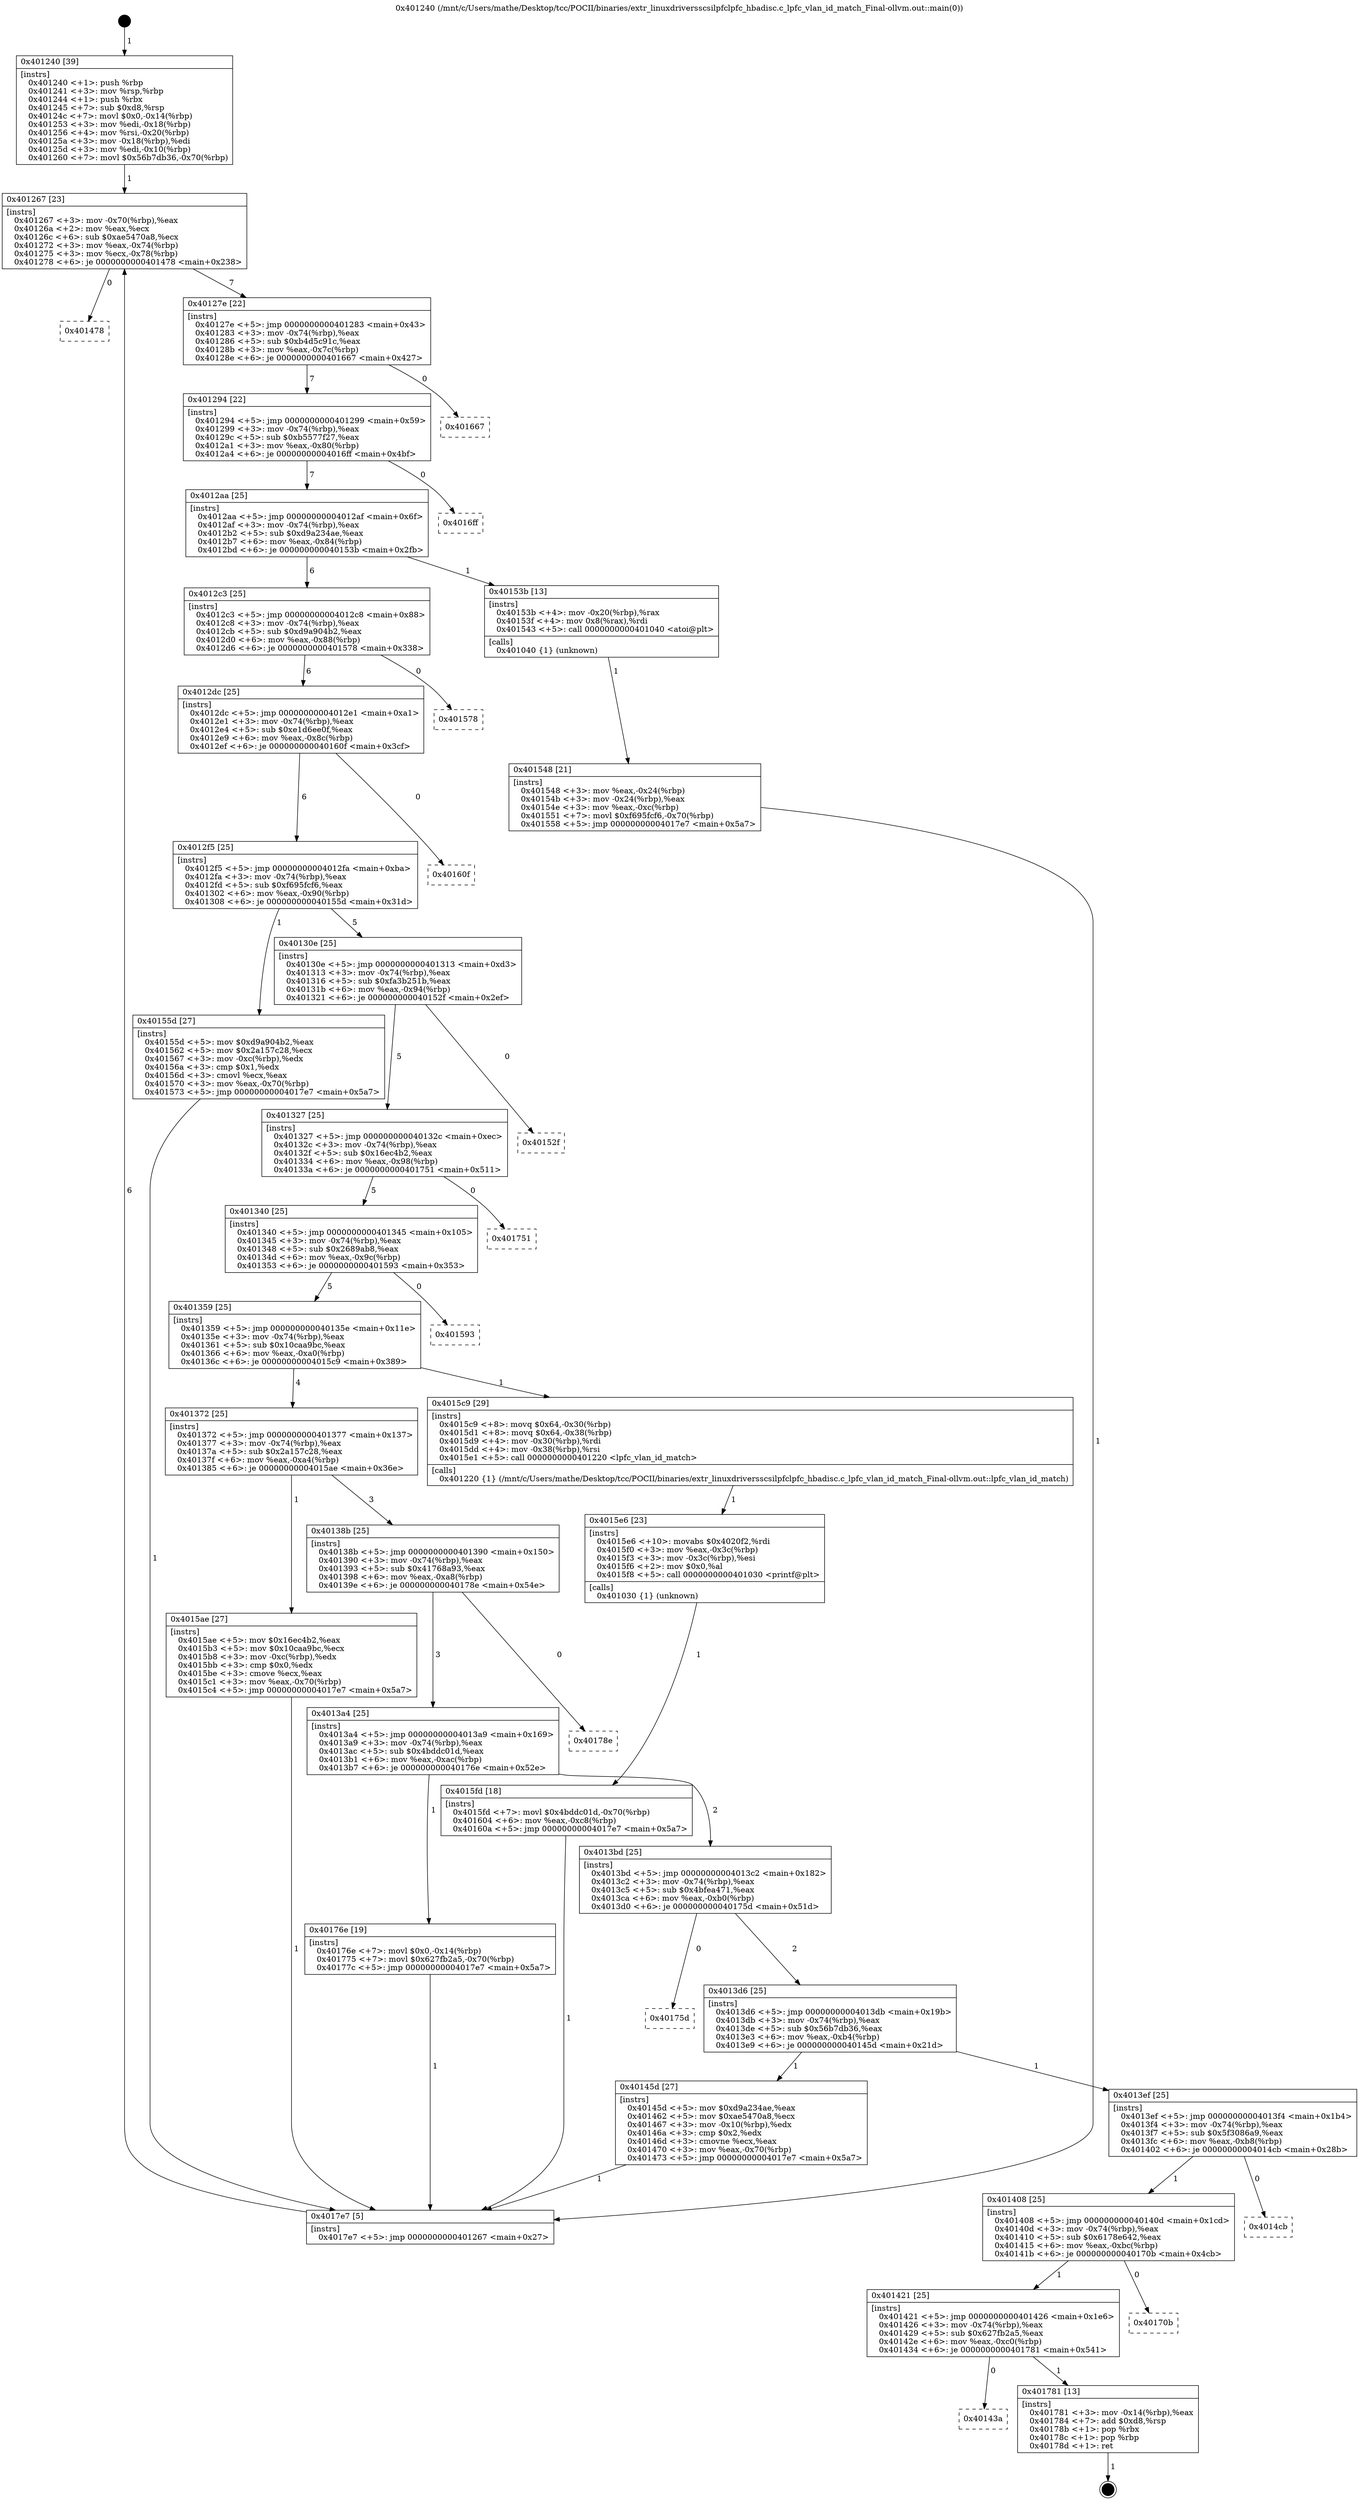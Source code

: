 digraph "0x401240" {
  label = "0x401240 (/mnt/c/Users/mathe/Desktop/tcc/POCII/binaries/extr_linuxdriversscsilpfclpfc_hbadisc.c_lpfc_vlan_id_match_Final-ollvm.out::main(0))"
  labelloc = "t"
  node[shape=record]

  Entry [label="",width=0.3,height=0.3,shape=circle,fillcolor=black,style=filled]
  "0x401267" [label="{
     0x401267 [23]\l
     | [instrs]\l
     &nbsp;&nbsp;0x401267 \<+3\>: mov -0x70(%rbp),%eax\l
     &nbsp;&nbsp;0x40126a \<+2\>: mov %eax,%ecx\l
     &nbsp;&nbsp;0x40126c \<+6\>: sub $0xae5470a8,%ecx\l
     &nbsp;&nbsp;0x401272 \<+3\>: mov %eax,-0x74(%rbp)\l
     &nbsp;&nbsp;0x401275 \<+3\>: mov %ecx,-0x78(%rbp)\l
     &nbsp;&nbsp;0x401278 \<+6\>: je 0000000000401478 \<main+0x238\>\l
  }"]
  "0x401478" [label="{
     0x401478\l
  }", style=dashed]
  "0x40127e" [label="{
     0x40127e [22]\l
     | [instrs]\l
     &nbsp;&nbsp;0x40127e \<+5\>: jmp 0000000000401283 \<main+0x43\>\l
     &nbsp;&nbsp;0x401283 \<+3\>: mov -0x74(%rbp),%eax\l
     &nbsp;&nbsp;0x401286 \<+5\>: sub $0xb4d5c91c,%eax\l
     &nbsp;&nbsp;0x40128b \<+3\>: mov %eax,-0x7c(%rbp)\l
     &nbsp;&nbsp;0x40128e \<+6\>: je 0000000000401667 \<main+0x427\>\l
  }"]
  Exit [label="",width=0.3,height=0.3,shape=circle,fillcolor=black,style=filled,peripheries=2]
  "0x401667" [label="{
     0x401667\l
  }", style=dashed]
  "0x401294" [label="{
     0x401294 [22]\l
     | [instrs]\l
     &nbsp;&nbsp;0x401294 \<+5\>: jmp 0000000000401299 \<main+0x59\>\l
     &nbsp;&nbsp;0x401299 \<+3\>: mov -0x74(%rbp),%eax\l
     &nbsp;&nbsp;0x40129c \<+5\>: sub $0xb5577f27,%eax\l
     &nbsp;&nbsp;0x4012a1 \<+3\>: mov %eax,-0x80(%rbp)\l
     &nbsp;&nbsp;0x4012a4 \<+6\>: je 00000000004016ff \<main+0x4bf\>\l
  }"]
  "0x40143a" [label="{
     0x40143a\l
  }", style=dashed]
  "0x4016ff" [label="{
     0x4016ff\l
  }", style=dashed]
  "0x4012aa" [label="{
     0x4012aa [25]\l
     | [instrs]\l
     &nbsp;&nbsp;0x4012aa \<+5\>: jmp 00000000004012af \<main+0x6f\>\l
     &nbsp;&nbsp;0x4012af \<+3\>: mov -0x74(%rbp),%eax\l
     &nbsp;&nbsp;0x4012b2 \<+5\>: sub $0xd9a234ae,%eax\l
     &nbsp;&nbsp;0x4012b7 \<+6\>: mov %eax,-0x84(%rbp)\l
     &nbsp;&nbsp;0x4012bd \<+6\>: je 000000000040153b \<main+0x2fb\>\l
  }"]
  "0x401781" [label="{
     0x401781 [13]\l
     | [instrs]\l
     &nbsp;&nbsp;0x401781 \<+3\>: mov -0x14(%rbp),%eax\l
     &nbsp;&nbsp;0x401784 \<+7\>: add $0xd8,%rsp\l
     &nbsp;&nbsp;0x40178b \<+1\>: pop %rbx\l
     &nbsp;&nbsp;0x40178c \<+1\>: pop %rbp\l
     &nbsp;&nbsp;0x40178d \<+1\>: ret\l
  }"]
  "0x40153b" [label="{
     0x40153b [13]\l
     | [instrs]\l
     &nbsp;&nbsp;0x40153b \<+4\>: mov -0x20(%rbp),%rax\l
     &nbsp;&nbsp;0x40153f \<+4\>: mov 0x8(%rax),%rdi\l
     &nbsp;&nbsp;0x401543 \<+5\>: call 0000000000401040 \<atoi@plt\>\l
     | [calls]\l
     &nbsp;&nbsp;0x401040 \{1\} (unknown)\l
  }"]
  "0x4012c3" [label="{
     0x4012c3 [25]\l
     | [instrs]\l
     &nbsp;&nbsp;0x4012c3 \<+5\>: jmp 00000000004012c8 \<main+0x88\>\l
     &nbsp;&nbsp;0x4012c8 \<+3\>: mov -0x74(%rbp),%eax\l
     &nbsp;&nbsp;0x4012cb \<+5\>: sub $0xd9a904b2,%eax\l
     &nbsp;&nbsp;0x4012d0 \<+6\>: mov %eax,-0x88(%rbp)\l
     &nbsp;&nbsp;0x4012d6 \<+6\>: je 0000000000401578 \<main+0x338\>\l
  }"]
  "0x401421" [label="{
     0x401421 [25]\l
     | [instrs]\l
     &nbsp;&nbsp;0x401421 \<+5\>: jmp 0000000000401426 \<main+0x1e6\>\l
     &nbsp;&nbsp;0x401426 \<+3\>: mov -0x74(%rbp),%eax\l
     &nbsp;&nbsp;0x401429 \<+5\>: sub $0x627fb2a5,%eax\l
     &nbsp;&nbsp;0x40142e \<+6\>: mov %eax,-0xc0(%rbp)\l
     &nbsp;&nbsp;0x401434 \<+6\>: je 0000000000401781 \<main+0x541\>\l
  }"]
  "0x401578" [label="{
     0x401578\l
  }", style=dashed]
  "0x4012dc" [label="{
     0x4012dc [25]\l
     | [instrs]\l
     &nbsp;&nbsp;0x4012dc \<+5\>: jmp 00000000004012e1 \<main+0xa1\>\l
     &nbsp;&nbsp;0x4012e1 \<+3\>: mov -0x74(%rbp),%eax\l
     &nbsp;&nbsp;0x4012e4 \<+5\>: sub $0xe1d6ee0f,%eax\l
     &nbsp;&nbsp;0x4012e9 \<+6\>: mov %eax,-0x8c(%rbp)\l
     &nbsp;&nbsp;0x4012ef \<+6\>: je 000000000040160f \<main+0x3cf\>\l
  }"]
  "0x40170b" [label="{
     0x40170b\l
  }", style=dashed]
  "0x40160f" [label="{
     0x40160f\l
  }", style=dashed]
  "0x4012f5" [label="{
     0x4012f5 [25]\l
     | [instrs]\l
     &nbsp;&nbsp;0x4012f5 \<+5\>: jmp 00000000004012fa \<main+0xba\>\l
     &nbsp;&nbsp;0x4012fa \<+3\>: mov -0x74(%rbp),%eax\l
     &nbsp;&nbsp;0x4012fd \<+5\>: sub $0xf695fcf6,%eax\l
     &nbsp;&nbsp;0x401302 \<+6\>: mov %eax,-0x90(%rbp)\l
     &nbsp;&nbsp;0x401308 \<+6\>: je 000000000040155d \<main+0x31d\>\l
  }"]
  "0x401408" [label="{
     0x401408 [25]\l
     | [instrs]\l
     &nbsp;&nbsp;0x401408 \<+5\>: jmp 000000000040140d \<main+0x1cd\>\l
     &nbsp;&nbsp;0x40140d \<+3\>: mov -0x74(%rbp),%eax\l
     &nbsp;&nbsp;0x401410 \<+5\>: sub $0x6178e642,%eax\l
     &nbsp;&nbsp;0x401415 \<+6\>: mov %eax,-0xbc(%rbp)\l
     &nbsp;&nbsp;0x40141b \<+6\>: je 000000000040170b \<main+0x4cb\>\l
  }"]
  "0x40155d" [label="{
     0x40155d [27]\l
     | [instrs]\l
     &nbsp;&nbsp;0x40155d \<+5\>: mov $0xd9a904b2,%eax\l
     &nbsp;&nbsp;0x401562 \<+5\>: mov $0x2a157c28,%ecx\l
     &nbsp;&nbsp;0x401567 \<+3\>: mov -0xc(%rbp),%edx\l
     &nbsp;&nbsp;0x40156a \<+3\>: cmp $0x1,%edx\l
     &nbsp;&nbsp;0x40156d \<+3\>: cmovl %ecx,%eax\l
     &nbsp;&nbsp;0x401570 \<+3\>: mov %eax,-0x70(%rbp)\l
     &nbsp;&nbsp;0x401573 \<+5\>: jmp 00000000004017e7 \<main+0x5a7\>\l
  }"]
  "0x40130e" [label="{
     0x40130e [25]\l
     | [instrs]\l
     &nbsp;&nbsp;0x40130e \<+5\>: jmp 0000000000401313 \<main+0xd3\>\l
     &nbsp;&nbsp;0x401313 \<+3\>: mov -0x74(%rbp),%eax\l
     &nbsp;&nbsp;0x401316 \<+5\>: sub $0xfa3b251b,%eax\l
     &nbsp;&nbsp;0x40131b \<+6\>: mov %eax,-0x94(%rbp)\l
     &nbsp;&nbsp;0x401321 \<+6\>: je 000000000040152f \<main+0x2ef\>\l
  }"]
  "0x4014cb" [label="{
     0x4014cb\l
  }", style=dashed]
  "0x40152f" [label="{
     0x40152f\l
  }", style=dashed]
  "0x401327" [label="{
     0x401327 [25]\l
     | [instrs]\l
     &nbsp;&nbsp;0x401327 \<+5\>: jmp 000000000040132c \<main+0xec\>\l
     &nbsp;&nbsp;0x40132c \<+3\>: mov -0x74(%rbp),%eax\l
     &nbsp;&nbsp;0x40132f \<+5\>: sub $0x16ec4b2,%eax\l
     &nbsp;&nbsp;0x401334 \<+6\>: mov %eax,-0x98(%rbp)\l
     &nbsp;&nbsp;0x40133a \<+6\>: je 0000000000401751 \<main+0x511\>\l
  }"]
  "0x4015fd" [label="{
     0x4015fd [18]\l
     | [instrs]\l
     &nbsp;&nbsp;0x4015fd \<+7\>: movl $0x4bddc01d,-0x70(%rbp)\l
     &nbsp;&nbsp;0x401604 \<+6\>: mov %eax,-0xc8(%rbp)\l
     &nbsp;&nbsp;0x40160a \<+5\>: jmp 00000000004017e7 \<main+0x5a7\>\l
  }"]
  "0x401751" [label="{
     0x401751\l
  }", style=dashed]
  "0x401340" [label="{
     0x401340 [25]\l
     | [instrs]\l
     &nbsp;&nbsp;0x401340 \<+5\>: jmp 0000000000401345 \<main+0x105\>\l
     &nbsp;&nbsp;0x401345 \<+3\>: mov -0x74(%rbp),%eax\l
     &nbsp;&nbsp;0x401348 \<+5\>: sub $0x2689ab8,%eax\l
     &nbsp;&nbsp;0x40134d \<+6\>: mov %eax,-0x9c(%rbp)\l
     &nbsp;&nbsp;0x401353 \<+6\>: je 0000000000401593 \<main+0x353\>\l
  }"]
  "0x4015e6" [label="{
     0x4015e6 [23]\l
     | [instrs]\l
     &nbsp;&nbsp;0x4015e6 \<+10\>: movabs $0x4020f2,%rdi\l
     &nbsp;&nbsp;0x4015f0 \<+3\>: mov %eax,-0x3c(%rbp)\l
     &nbsp;&nbsp;0x4015f3 \<+3\>: mov -0x3c(%rbp),%esi\l
     &nbsp;&nbsp;0x4015f6 \<+2\>: mov $0x0,%al\l
     &nbsp;&nbsp;0x4015f8 \<+5\>: call 0000000000401030 \<printf@plt\>\l
     | [calls]\l
     &nbsp;&nbsp;0x401030 \{1\} (unknown)\l
  }"]
  "0x401593" [label="{
     0x401593\l
  }", style=dashed]
  "0x401359" [label="{
     0x401359 [25]\l
     | [instrs]\l
     &nbsp;&nbsp;0x401359 \<+5\>: jmp 000000000040135e \<main+0x11e\>\l
     &nbsp;&nbsp;0x40135e \<+3\>: mov -0x74(%rbp),%eax\l
     &nbsp;&nbsp;0x401361 \<+5\>: sub $0x10caa9bc,%eax\l
     &nbsp;&nbsp;0x401366 \<+6\>: mov %eax,-0xa0(%rbp)\l
     &nbsp;&nbsp;0x40136c \<+6\>: je 00000000004015c9 \<main+0x389\>\l
  }"]
  "0x401548" [label="{
     0x401548 [21]\l
     | [instrs]\l
     &nbsp;&nbsp;0x401548 \<+3\>: mov %eax,-0x24(%rbp)\l
     &nbsp;&nbsp;0x40154b \<+3\>: mov -0x24(%rbp),%eax\l
     &nbsp;&nbsp;0x40154e \<+3\>: mov %eax,-0xc(%rbp)\l
     &nbsp;&nbsp;0x401551 \<+7\>: movl $0xf695fcf6,-0x70(%rbp)\l
     &nbsp;&nbsp;0x401558 \<+5\>: jmp 00000000004017e7 \<main+0x5a7\>\l
  }"]
  "0x4015c9" [label="{
     0x4015c9 [29]\l
     | [instrs]\l
     &nbsp;&nbsp;0x4015c9 \<+8\>: movq $0x64,-0x30(%rbp)\l
     &nbsp;&nbsp;0x4015d1 \<+8\>: movq $0x64,-0x38(%rbp)\l
     &nbsp;&nbsp;0x4015d9 \<+4\>: mov -0x30(%rbp),%rdi\l
     &nbsp;&nbsp;0x4015dd \<+4\>: mov -0x38(%rbp),%rsi\l
     &nbsp;&nbsp;0x4015e1 \<+5\>: call 0000000000401220 \<lpfc_vlan_id_match\>\l
     | [calls]\l
     &nbsp;&nbsp;0x401220 \{1\} (/mnt/c/Users/mathe/Desktop/tcc/POCII/binaries/extr_linuxdriversscsilpfclpfc_hbadisc.c_lpfc_vlan_id_match_Final-ollvm.out::lpfc_vlan_id_match)\l
  }"]
  "0x401372" [label="{
     0x401372 [25]\l
     | [instrs]\l
     &nbsp;&nbsp;0x401372 \<+5\>: jmp 0000000000401377 \<main+0x137\>\l
     &nbsp;&nbsp;0x401377 \<+3\>: mov -0x74(%rbp),%eax\l
     &nbsp;&nbsp;0x40137a \<+5\>: sub $0x2a157c28,%eax\l
     &nbsp;&nbsp;0x40137f \<+6\>: mov %eax,-0xa4(%rbp)\l
     &nbsp;&nbsp;0x401385 \<+6\>: je 00000000004015ae \<main+0x36e\>\l
  }"]
  "0x401240" [label="{
     0x401240 [39]\l
     | [instrs]\l
     &nbsp;&nbsp;0x401240 \<+1\>: push %rbp\l
     &nbsp;&nbsp;0x401241 \<+3\>: mov %rsp,%rbp\l
     &nbsp;&nbsp;0x401244 \<+1\>: push %rbx\l
     &nbsp;&nbsp;0x401245 \<+7\>: sub $0xd8,%rsp\l
     &nbsp;&nbsp;0x40124c \<+7\>: movl $0x0,-0x14(%rbp)\l
     &nbsp;&nbsp;0x401253 \<+3\>: mov %edi,-0x18(%rbp)\l
     &nbsp;&nbsp;0x401256 \<+4\>: mov %rsi,-0x20(%rbp)\l
     &nbsp;&nbsp;0x40125a \<+3\>: mov -0x18(%rbp),%edi\l
     &nbsp;&nbsp;0x40125d \<+3\>: mov %edi,-0x10(%rbp)\l
     &nbsp;&nbsp;0x401260 \<+7\>: movl $0x56b7db36,-0x70(%rbp)\l
  }"]
  "0x4015ae" [label="{
     0x4015ae [27]\l
     | [instrs]\l
     &nbsp;&nbsp;0x4015ae \<+5\>: mov $0x16ec4b2,%eax\l
     &nbsp;&nbsp;0x4015b3 \<+5\>: mov $0x10caa9bc,%ecx\l
     &nbsp;&nbsp;0x4015b8 \<+3\>: mov -0xc(%rbp),%edx\l
     &nbsp;&nbsp;0x4015bb \<+3\>: cmp $0x0,%edx\l
     &nbsp;&nbsp;0x4015be \<+3\>: cmove %ecx,%eax\l
     &nbsp;&nbsp;0x4015c1 \<+3\>: mov %eax,-0x70(%rbp)\l
     &nbsp;&nbsp;0x4015c4 \<+5\>: jmp 00000000004017e7 \<main+0x5a7\>\l
  }"]
  "0x40138b" [label="{
     0x40138b [25]\l
     | [instrs]\l
     &nbsp;&nbsp;0x40138b \<+5\>: jmp 0000000000401390 \<main+0x150\>\l
     &nbsp;&nbsp;0x401390 \<+3\>: mov -0x74(%rbp),%eax\l
     &nbsp;&nbsp;0x401393 \<+5\>: sub $0x41768a93,%eax\l
     &nbsp;&nbsp;0x401398 \<+6\>: mov %eax,-0xa8(%rbp)\l
     &nbsp;&nbsp;0x40139e \<+6\>: je 000000000040178e \<main+0x54e\>\l
  }"]
  "0x4017e7" [label="{
     0x4017e7 [5]\l
     | [instrs]\l
     &nbsp;&nbsp;0x4017e7 \<+5\>: jmp 0000000000401267 \<main+0x27\>\l
  }"]
  "0x40178e" [label="{
     0x40178e\l
  }", style=dashed]
  "0x4013a4" [label="{
     0x4013a4 [25]\l
     | [instrs]\l
     &nbsp;&nbsp;0x4013a4 \<+5\>: jmp 00000000004013a9 \<main+0x169\>\l
     &nbsp;&nbsp;0x4013a9 \<+3\>: mov -0x74(%rbp),%eax\l
     &nbsp;&nbsp;0x4013ac \<+5\>: sub $0x4bddc01d,%eax\l
     &nbsp;&nbsp;0x4013b1 \<+6\>: mov %eax,-0xac(%rbp)\l
     &nbsp;&nbsp;0x4013b7 \<+6\>: je 000000000040176e \<main+0x52e\>\l
  }"]
  "0x4013ef" [label="{
     0x4013ef [25]\l
     | [instrs]\l
     &nbsp;&nbsp;0x4013ef \<+5\>: jmp 00000000004013f4 \<main+0x1b4\>\l
     &nbsp;&nbsp;0x4013f4 \<+3\>: mov -0x74(%rbp),%eax\l
     &nbsp;&nbsp;0x4013f7 \<+5\>: sub $0x5f3086a9,%eax\l
     &nbsp;&nbsp;0x4013fc \<+6\>: mov %eax,-0xb8(%rbp)\l
     &nbsp;&nbsp;0x401402 \<+6\>: je 00000000004014cb \<main+0x28b\>\l
  }"]
  "0x40176e" [label="{
     0x40176e [19]\l
     | [instrs]\l
     &nbsp;&nbsp;0x40176e \<+7\>: movl $0x0,-0x14(%rbp)\l
     &nbsp;&nbsp;0x401775 \<+7\>: movl $0x627fb2a5,-0x70(%rbp)\l
     &nbsp;&nbsp;0x40177c \<+5\>: jmp 00000000004017e7 \<main+0x5a7\>\l
  }"]
  "0x4013bd" [label="{
     0x4013bd [25]\l
     | [instrs]\l
     &nbsp;&nbsp;0x4013bd \<+5\>: jmp 00000000004013c2 \<main+0x182\>\l
     &nbsp;&nbsp;0x4013c2 \<+3\>: mov -0x74(%rbp),%eax\l
     &nbsp;&nbsp;0x4013c5 \<+5\>: sub $0x4bfea471,%eax\l
     &nbsp;&nbsp;0x4013ca \<+6\>: mov %eax,-0xb0(%rbp)\l
     &nbsp;&nbsp;0x4013d0 \<+6\>: je 000000000040175d \<main+0x51d\>\l
  }"]
  "0x40145d" [label="{
     0x40145d [27]\l
     | [instrs]\l
     &nbsp;&nbsp;0x40145d \<+5\>: mov $0xd9a234ae,%eax\l
     &nbsp;&nbsp;0x401462 \<+5\>: mov $0xae5470a8,%ecx\l
     &nbsp;&nbsp;0x401467 \<+3\>: mov -0x10(%rbp),%edx\l
     &nbsp;&nbsp;0x40146a \<+3\>: cmp $0x2,%edx\l
     &nbsp;&nbsp;0x40146d \<+3\>: cmovne %ecx,%eax\l
     &nbsp;&nbsp;0x401470 \<+3\>: mov %eax,-0x70(%rbp)\l
     &nbsp;&nbsp;0x401473 \<+5\>: jmp 00000000004017e7 \<main+0x5a7\>\l
  }"]
  "0x40175d" [label="{
     0x40175d\l
  }", style=dashed]
  "0x4013d6" [label="{
     0x4013d6 [25]\l
     | [instrs]\l
     &nbsp;&nbsp;0x4013d6 \<+5\>: jmp 00000000004013db \<main+0x19b\>\l
     &nbsp;&nbsp;0x4013db \<+3\>: mov -0x74(%rbp),%eax\l
     &nbsp;&nbsp;0x4013de \<+5\>: sub $0x56b7db36,%eax\l
     &nbsp;&nbsp;0x4013e3 \<+6\>: mov %eax,-0xb4(%rbp)\l
     &nbsp;&nbsp;0x4013e9 \<+6\>: je 000000000040145d \<main+0x21d\>\l
  }"]
  Entry -> "0x401240" [label=" 1"]
  "0x401267" -> "0x401478" [label=" 0"]
  "0x401267" -> "0x40127e" [label=" 7"]
  "0x401781" -> Exit [label=" 1"]
  "0x40127e" -> "0x401667" [label=" 0"]
  "0x40127e" -> "0x401294" [label=" 7"]
  "0x401421" -> "0x40143a" [label=" 0"]
  "0x401294" -> "0x4016ff" [label=" 0"]
  "0x401294" -> "0x4012aa" [label=" 7"]
  "0x401421" -> "0x401781" [label=" 1"]
  "0x4012aa" -> "0x40153b" [label=" 1"]
  "0x4012aa" -> "0x4012c3" [label=" 6"]
  "0x401408" -> "0x401421" [label=" 1"]
  "0x4012c3" -> "0x401578" [label=" 0"]
  "0x4012c3" -> "0x4012dc" [label=" 6"]
  "0x401408" -> "0x40170b" [label=" 0"]
  "0x4012dc" -> "0x40160f" [label=" 0"]
  "0x4012dc" -> "0x4012f5" [label=" 6"]
  "0x4013ef" -> "0x401408" [label=" 1"]
  "0x4012f5" -> "0x40155d" [label=" 1"]
  "0x4012f5" -> "0x40130e" [label=" 5"]
  "0x4013ef" -> "0x4014cb" [label=" 0"]
  "0x40130e" -> "0x40152f" [label=" 0"]
  "0x40130e" -> "0x401327" [label=" 5"]
  "0x40176e" -> "0x4017e7" [label=" 1"]
  "0x401327" -> "0x401751" [label=" 0"]
  "0x401327" -> "0x401340" [label=" 5"]
  "0x4015fd" -> "0x4017e7" [label=" 1"]
  "0x401340" -> "0x401593" [label=" 0"]
  "0x401340" -> "0x401359" [label=" 5"]
  "0x4015e6" -> "0x4015fd" [label=" 1"]
  "0x401359" -> "0x4015c9" [label=" 1"]
  "0x401359" -> "0x401372" [label=" 4"]
  "0x4015c9" -> "0x4015e6" [label=" 1"]
  "0x401372" -> "0x4015ae" [label=" 1"]
  "0x401372" -> "0x40138b" [label=" 3"]
  "0x4015ae" -> "0x4017e7" [label=" 1"]
  "0x40138b" -> "0x40178e" [label=" 0"]
  "0x40138b" -> "0x4013a4" [label=" 3"]
  "0x40155d" -> "0x4017e7" [label=" 1"]
  "0x4013a4" -> "0x40176e" [label=" 1"]
  "0x4013a4" -> "0x4013bd" [label=" 2"]
  "0x401548" -> "0x4017e7" [label=" 1"]
  "0x4013bd" -> "0x40175d" [label=" 0"]
  "0x4013bd" -> "0x4013d6" [label=" 2"]
  "0x40153b" -> "0x401548" [label=" 1"]
  "0x4013d6" -> "0x40145d" [label=" 1"]
  "0x4013d6" -> "0x4013ef" [label=" 1"]
  "0x40145d" -> "0x4017e7" [label=" 1"]
  "0x401240" -> "0x401267" [label=" 1"]
  "0x4017e7" -> "0x401267" [label=" 6"]
}
